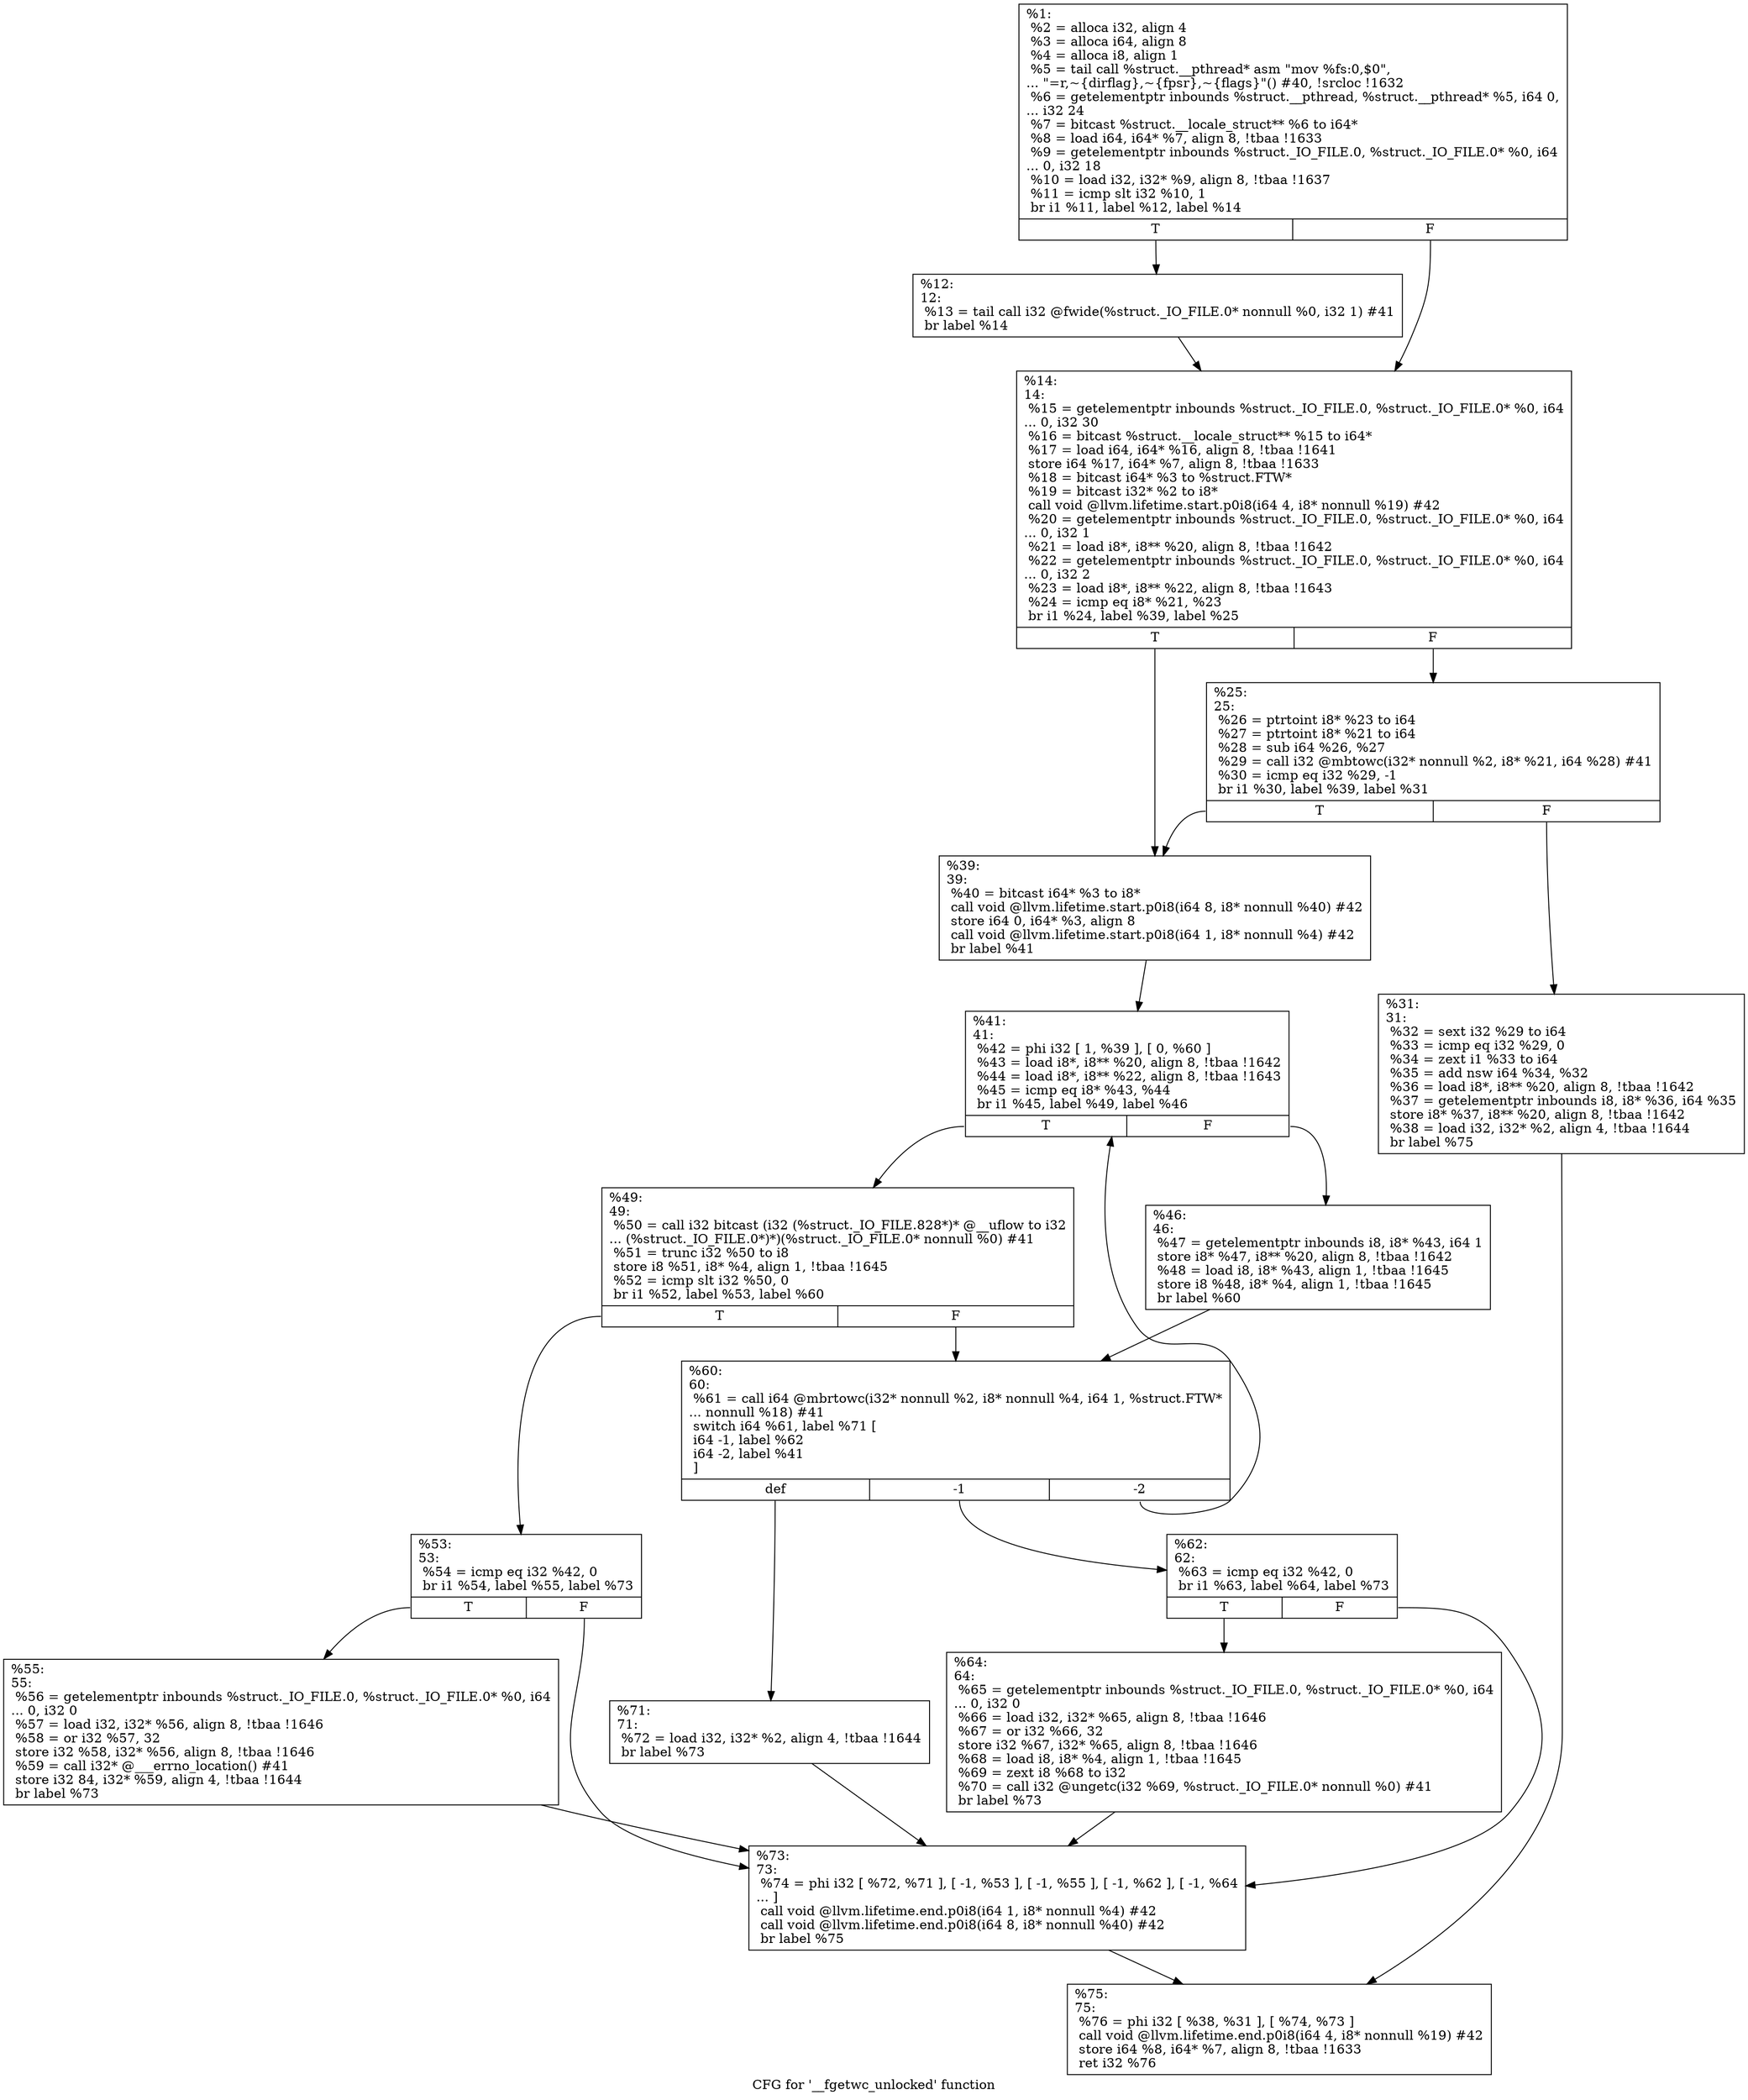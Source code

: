 digraph "CFG for '__fgetwc_unlocked' function" {
	label="CFG for '__fgetwc_unlocked' function";

	Node0x1a5e8f0 [shape=record,label="{%1:\l  %2 = alloca i32, align 4\l  %3 = alloca i64, align 8\l  %4 = alloca i8, align 1\l  %5 = tail call %struct.__pthread* asm \"mov %fs:0,$0\",\l... \"=r,~\{dirflag\},~\{fpsr\},~\{flags\}\"() #40, !srcloc !1632\l  %6 = getelementptr inbounds %struct.__pthread, %struct.__pthread* %5, i64 0,\l... i32 24\l  %7 = bitcast %struct.__locale_struct** %6 to i64*\l  %8 = load i64, i64* %7, align 8, !tbaa !1633\l  %9 = getelementptr inbounds %struct._IO_FILE.0, %struct._IO_FILE.0* %0, i64\l... 0, i32 18\l  %10 = load i32, i32* %9, align 8, !tbaa !1637\l  %11 = icmp slt i32 %10, 1\l  br i1 %11, label %12, label %14\l|{<s0>T|<s1>F}}"];
	Node0x1a5e8f0:s0 -> Node0x1a5e9d0;
	Node0x1a5e8f0:s1 -> Node0x1a5ea20;
	Node0x1a5e9d0 [shape=record,label="{%12:\l12:                                               \l  %13 = tail call i32 @fwide(%struct._IO_FILE.0* nonnull %0, i32 1) #41\l  br label %14\l}"];
	Node0x1a5e9d0 -> Node0x1a5ea20;
	Node0x1a5ea20 [shape=record,label="{%14:\l14:                                               \l  %15 = getelementptr inbounds %struct._IO_FILE.0, %struct._IO_FILE.0* %0, i64\l... 0, i32 30\l  %16 = bitcast %struct.__locale_struct** %15 to i64*\l  %17 = load i64, i64* %16, align 8, !tbaa !1641\l  store i64 %17, i64* %7, align 8, !tbaa !1633\l  %18 = bitcast i64* %3 to %struct.FTW*\l  %19 = bitcast i32* %2 to i8*\l  call void @llvm.lifetime.start.p0i8(i64 4, i8* nonnull %19) #42\l  %20 = getelementptr inbounds %struct._IO_FILE.0, %struct._IO_FILE.0* %0, i64\l... 0, i32 1\l  %21 = load i8*, i8** %20, align 8, !tbaa !1642\l  %22 = getelementptr inbounds %struct._IO_FILE.0, %struct._IO_FILE.0* %0, i64\l... 0, i32 2\l  %23 = load i8*, i8** %22, align 8, !tbaa !1643\l  %24 = icmp eq i8* %21, %23\l  br i1 %24, label %39, label %25\l|{<s0>T|<s1>F}}"];
	Node0x1a5ea20:s0 -> Node0x1a5eb10;
	Node0x1a5ea20:s1 -> Node0x1a5ea70;
	Node0x1a5ea70 [shape=record,label="{%25:\l25:                                               \l  %26 = ptrtoint i8* %23 to i64\l  %27 = ptrtoint i8* %21 to i64\l  %28 = sub i64 %26, %27\l  %29 = call i32 @mbtowc(i32* nonnull %2, i8* %21, i64 %28) #41\l  %30 = icmp eq i32 %29, -1\l  br i1 %30, label %39, label %31\l|{<s0>T|<s1>F}}"];
	Node0x1a5ea70:s0 -> Node0x1a5eb10;
	Node0x1a5ea70:s1 -> Node0x1a5eac0;
	Node0x1a5eac0 [shape=record,label="{%31:\l31:                                               \l  %32 = sext i32 %29 to i64\l  %33 = icmp eq i32 %29, 0\l  %34 = zext i1 %33 to i64\l  %35 = add nsw i64 %34, %32\l  %36 = load i8*, i8** %20, align 8, !tbaa !1642\l  %37 = getelementptr inbounds i8, i8* %36, i64 %35\l  store i8* %37, i8** %20, align 8, !tbaa !1642\l  %38 = load i32, i32* %2, align 4, !tbaa !1644\l  br label %75\l}"];
	Node0x1a5eac0 -> Node0x1a5ee80;
	Node0x1a5eb10 [shape=record,label="{%39:\l39:                                               \l  %40 = bitcast i64* %3 to i8*\l  call void @llvm.lifetime.start.p0i8(i64 8, i8* nonnull %40) #42\l  store i64 0, i64* %3, align 8\l  call void @llvm.lifetime.start.p0i8(i64 1, i8* nonnull %4) #42\l  br label %41\l}"];
	Node0x1a5eb10 -> Node0x1a5eb60;
	Node0x1a5eb60 [shape=record,label="{%41:\l41:                                               \l  %42 = phi i32 [ 1, %39 ], [ 0, %60 ]\l  %43 = load i8*, i8** %20, align 8, !tbaa !1642\l  %44 = load i8*, i8** %22, align 8, !tbaa !1643\l  %45 = icmp eq i8* %43, %44\l  br i1 %45, label %49, label %46\l|{<s0>T|<s1>F}}"];
	Node0x1a5eb60:s0 -> Node0x1a5ec00;
	Node0x1a5eb60:s1 -> Node0x1a5ebb0;
	Node0x1a5ebb0 [shape=record,label="{%46:\l46:                                               \l  %47 = getelementptr inbounds i8, i8* %43, i64 1\l  store i8* %47, i8** %20, align 8, !tbaa !1642\l  %48 = load i8, i8* %43, align 1, !tbaa !1645\l  store i8 %48, i8* %4, align 1, !tbaa !1645\l  br label %60\l}"];
	Node0x1a5ebb0 -> Node0x1a5ecf0;
	Node0x1a5ec00 [shape=record,label="{%49:\l49:                                               \l  %50 = call i32 bitcast (i32 (%struct._IO_FILE.828*)* @__uflow to i32\l... (%struct._IO_FILE.0*)*)(%struct._IO_FILE.0* nonnull %0) #41\l  %51 = trunc i32 %50 to i8\l  store i8 %51, i8* %4, align 1, !tbaa !1645\l  %52 = icmp slt i32 %50, 0\l  br i1 %52, label %53, label %60\l|{<s0>T|<s1>F}}"];
	Node0x1a5ec00:s0 -> Node0x1a5ec50;
	Node0x1a5ec00:s1 -> Node0x1a5ecf0;
	Node0x1a5ec50 [shape=record,label="{%53:\l53:                                               \l  %54 = icmp eq i32 %42, 0\l  br i1 %54, label %55, label %73\l|{<s0>T|<s1>F}}"];
	Node0x1a5ec50:s0 -> Node0x1a5eca0;
	Node0x1a5ec50:s1 -> Node0x1a5ee30;
	Node0x1a5eca0 [shape=record,label="{%55:\l55:                                               \l  %56 = getelementptr inbounds %struct._IO_FILE.0, %struct._IO_FILE.0* %0, i64\l... 0, i32 0\l  %57 = load i32, i32* %56, align 8, !tbaa !1646\l  %58 = or i32 %57, 32\l  store i32 %58, i32* %56, align 8, !tbaa !1646\l  %59 = call i32* @___errno_location() #41\l  store i32 84, i32* %59, align 4, !tbaa !1644\l  br label %73\l}"];
	Node0x1a5eca0 -> Node0x1a5ee30;
	Node0x1a5ecf0 [shape=record,label="{%60:\l60:                                               \l  %61 = call i64 @mbrtowc(i32* nonnull %2, i8* nonnull %4, i64 1, %struct.FTW*\l... nonnull %18) #41\l  switch i64 %61, label %71 [\l    i64 -1, label %62\l    i64 -2, label %41\l  ]\l|{<s0>def|<s1>-1|<s2>-2}}"];
	Node0x1a5ecf0:s0 -> Node0x1a5ede0;
	Node0x1a5ecf0:s1 -> Node0x1a5ed40;
	Node0x1a5ecf0:s2 -> Node0x1a5eb60;
	Node0x1a5ed40 [shape=record,label="{%62:\l62:                                               \l  %63 = icmp eq i32 %42, 0\l  br i1 %63, label %64, label %73\l|{<s0>T|<s1>F}}"];
	Node0x1a5ed40:s0 -> Node0x1a5ed90;
	Node0x1a5ed40:s1 -> Node0x1a5ee30;
	Node0x1a5ed90 [shape=record,label="{%64:\l64:                                               \l  %65 = getelementptr inbounds %struct._IO_FILE.0, %struct._IO_FILE.0* %0, i64\l... 0, i32 0\l  %66 = load i32, i32* %65, align 8, !tbaa !1646\l  %67 = or i32 %66, 32\l  store i32 %67, i32* %65, align 8, !tbaa !1646\l  %68 = load i8, i8* %4, align 1, !tbaa !1645\l  %69 = zext i8 %68 to i32\l  %70 = call i32 @ungetc(i32 %69, %struct._IO_FILE.0* nonnull %0) #41\l  br label %73\l}"];
	Node0x1a5ed90 -> Node0x1a5ee30;
	Node0x1a5ede0 [shape=record,label="{%71:\l71:                                               \l  %72 = load i32, i32* %2, align 4, !tbaa !1644\l  br label %73\l}"];
	Node0x1a5ede0 -> Node0x1a5ee30;
	Node0x1a5ee30 [shape=record,label="{%73:\l73:                                               \l  %74 = phi i32 [ %72, %71 ], [ -1, %53 ], [ -1, %55 ], [ -1, %62 ], [ -1, %64\l... ]\l  call void @llvm.lifetime.end.p0i8(i64 1, i8* nonnull %4) #42\l  call void @llvm.lifetime.end.p0i8(i64 8, i8* nonnull %40) #42\l  br label %75\l}"];
	Node0x1a5ee30 -> Node0x1a5ee80;
	Node0x1a5ee80 [shape=record,label="{%75:\l75:                                               \l  %76 = phi i32 [ %38, %31 ], [ %74, %73 ]\l  call void @llvm.lifetime.end.p0i8(i64 4, i8* nonnull %19) #42\l  store i64 %8, i64* %7, align 8, !tbaa !1633\l  ret i32 %76\l}"];
}
